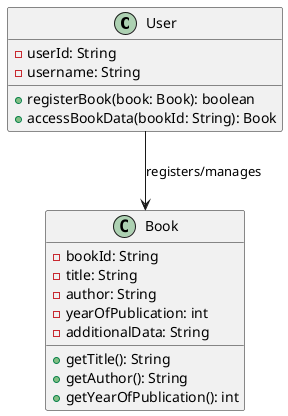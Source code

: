 @startuml
class User {
    - userId: String
    - username: String
    + registerBook(book: Book): boolean
    + accessBookData(bookId: String): Book
}

class Book {
    - bookId: String
    - title: String
    - author: String
    - yearOfPublication: int
    - additionalData: String
    + getTitle(): String
    + getAuthor(): String
    + getYearOfPublication(): int
}

User --> Book : registers/manages
@enduml
